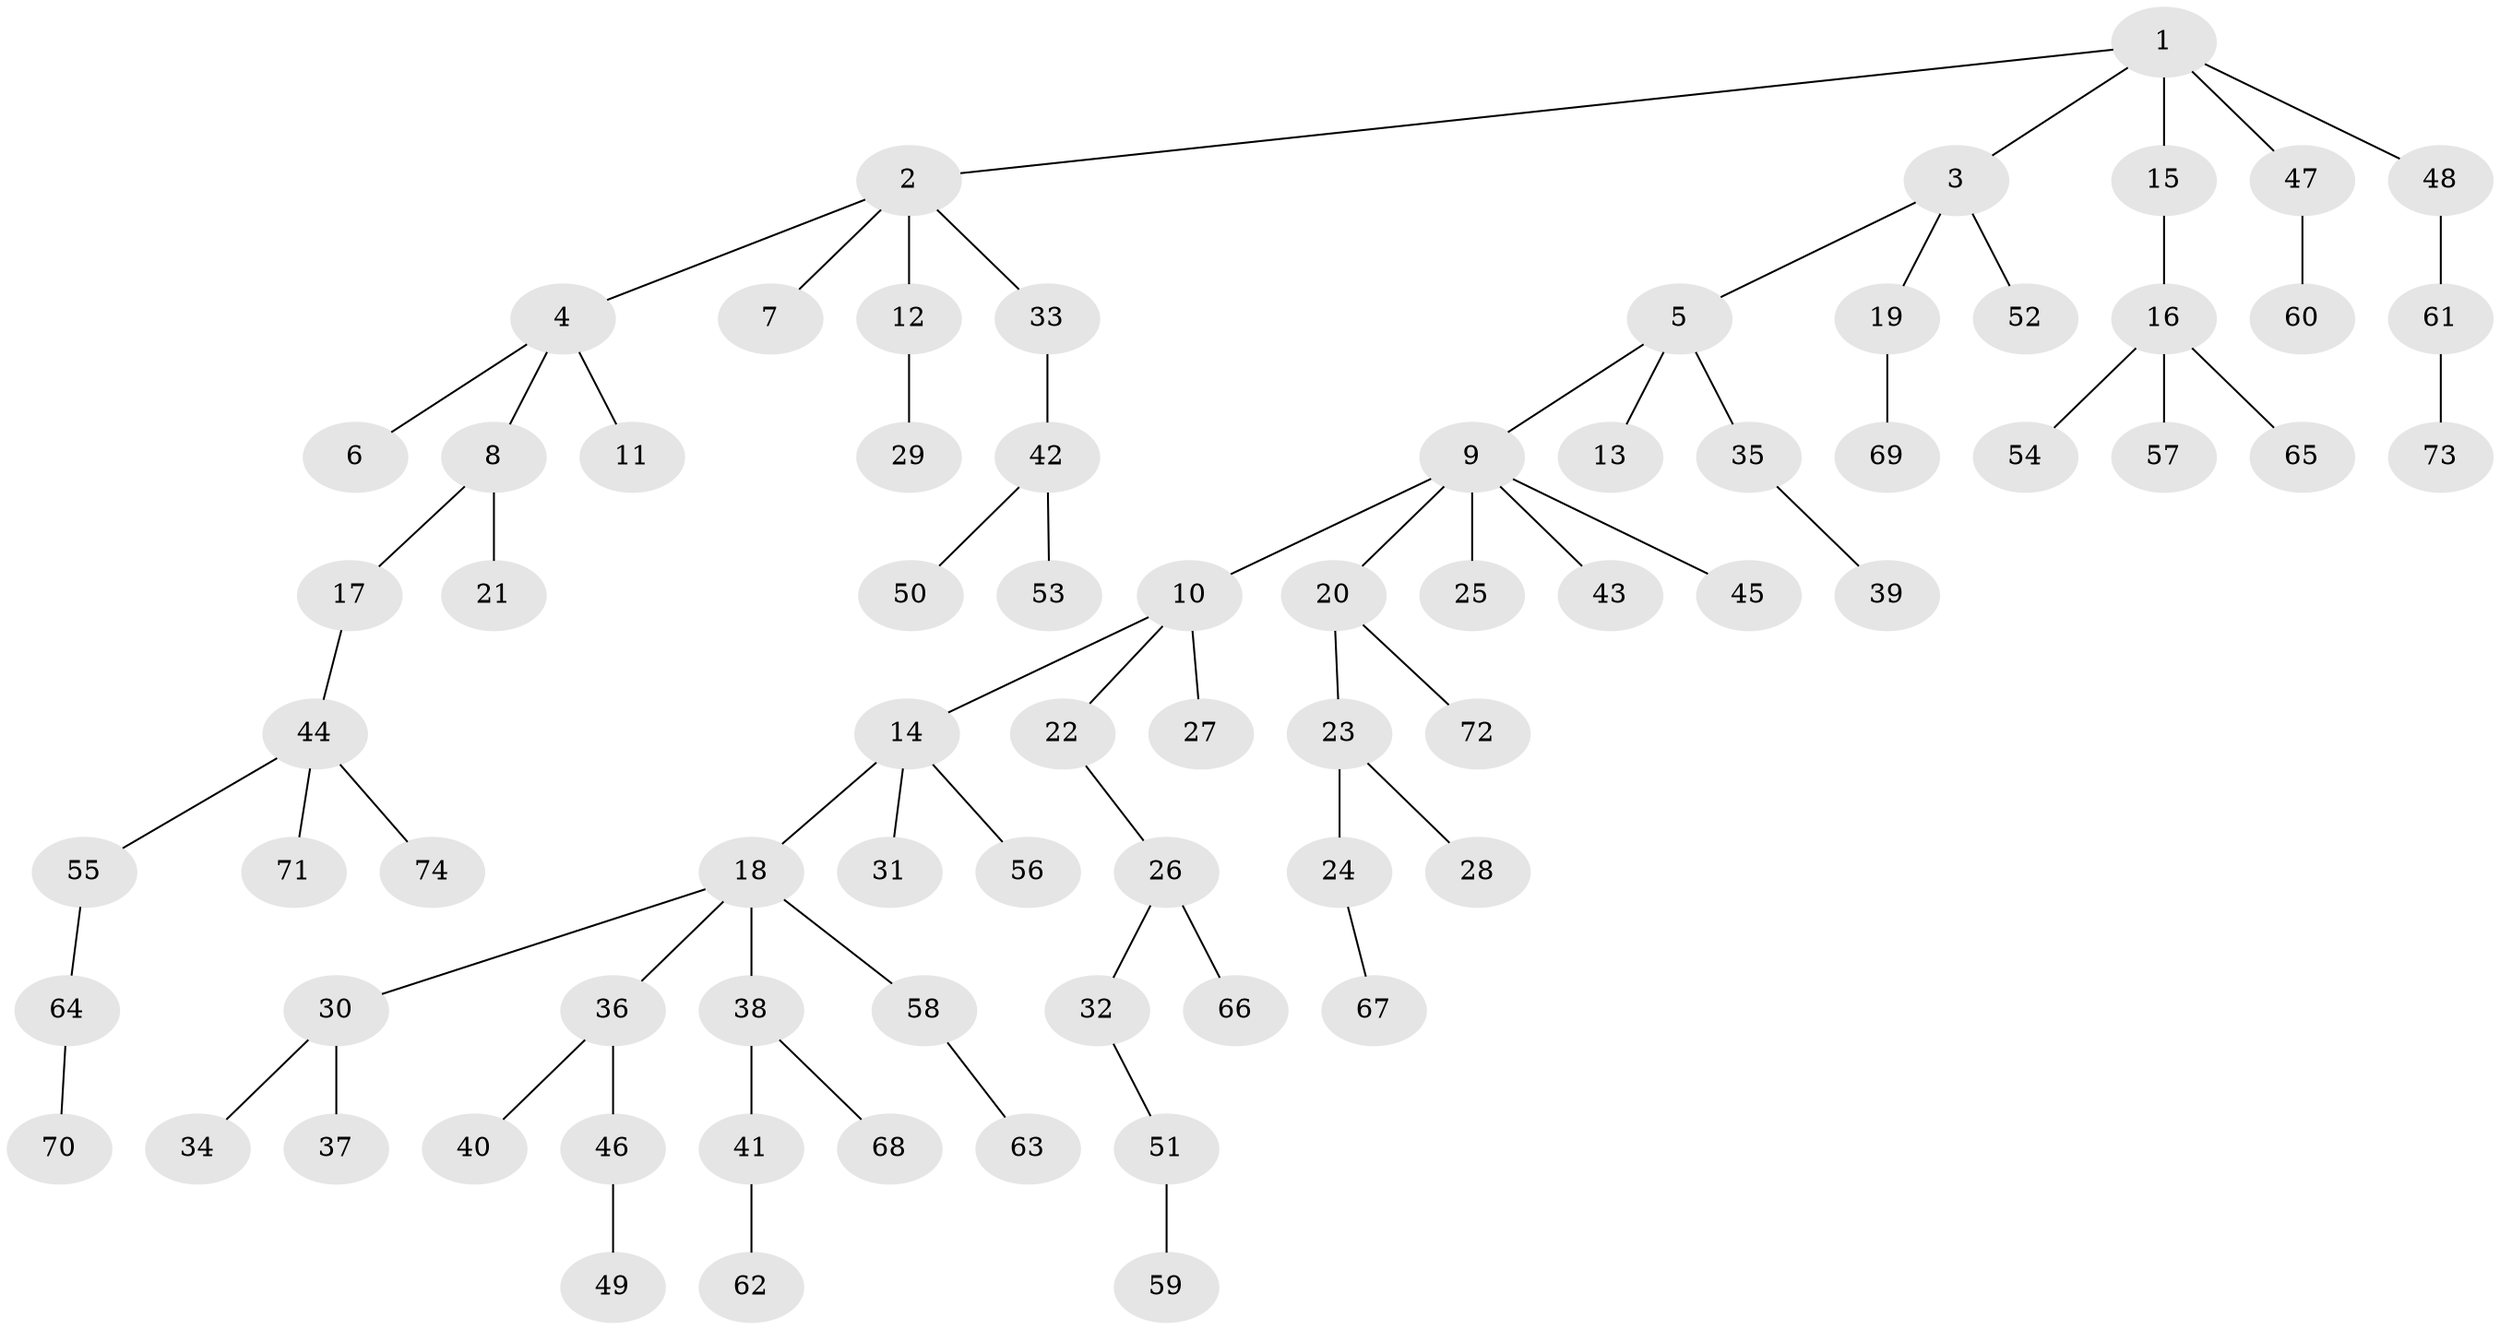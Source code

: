 // Generated by graph-tools (version 1.1) at 2025/02/03/09/25 03:02:25]
// undirected, 74 vertices, 73 edges
graph export_dot {
graph [start="1"]
  node [color=gray90,style=filled];
  1;
  2;
  3;
  4;
  5;
  6;
  7;
  8;
  9;
  10;
  11;
  12;
  13;
  14;
  15;
  16;
  17;
  18;
  19;
  20;
  21;
  22;
  23;
  24;
  25;
  26;
  27;
  28;
  29;
  30;
  31;
  32;
  33;
  34;
  35;
  36;
  37;
  38;
  39;
  40;
  41;
  42;
  43;
  44;
  45;
  46;
  47;
  48;
  49;
  50;
  51;
  52;
  53;
  54;
  55;
  56;
  57;
  58;
  59;
  60;
  61;
  62;
  63;
  64;
  65;
  66;
  67;
  68;
  69;
  70;
  71;
  72;
  73;
  74;
  1 -- 2;
  1 -- 3;
  1 -- 15;
  1 -- 47;
  1 -- 48;
  2 -- 4;
  2 -- 7;
  2 -- 12;
  2 -- 33;
  3 -- 5;
  3 -- 19;
  3 -- 52;
  4 -- 6;
  4 -- 8;
  4 -- 11;
  5 -- 9;
  5 -- 13;
  5 -- 35;
  8 -- 17;
  8 -- 21;
  9 -- 10;
  9 -- 20;
  9 -- 25;
  9 -- 43;
  9 -- 45;
  10 -- 14;
  10 -- 22;
  10 -- 27;
  12 -- 29;
  14 -- 18;
  14 -- 31;
  14 -- 56;
  15 -- 16;
  16 -- 54;
  16 -- 57;
  16 -- 65;
  17 -- 44;
  18 -- 30;
  18 -- 36;
  18 -- 38;
  18 -- 58;
  19 -- 69;
  20 -- 23;
  20 -- 72;
  22 -- 26;
  23 -- 24;
  23 -- 28;
  24 -- 67;
  26 -- 32;
  26 -- 66;
  30 -- 34;
  30 -- 37;
  32 -- 51;
  33 -- 42;
  35 -- 39;
  36 -- 40;
  36 -- 46;
  38 -- 41;
  38 -- 68;
  41 -- 62;
  42 -- 50;
  42 -- 53;
  44 -- 55;
  44 -- 71;
  44 -- 74;
  46 -- 49;
  47 -- 60;
  48 -- 61;
  51 -- 59;
  55 -- 64;
  58 -- 63;
  61 -- 73;
  64 -- 70;
}

